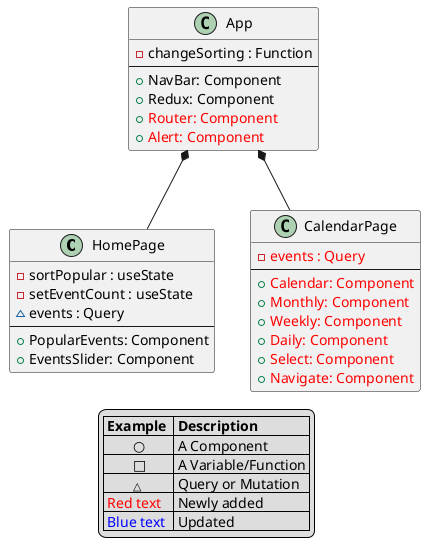 @startuml FrontEndClassDiagram
class HomePage {
    - sortPopular : useState
    - setEventCount : useState
    ~ events : Query 
    --
    + PopularEvents: Component
    + EventsSlider: Component
}



class App {
    - changeSorting : Function
    --
    + NavBar: Component
    + Redux: Component
    + <color:red>Router: Component
    + <color:red>Alert: Component
    }

class CalendarPage {
    - <color:red>events : Query
    --
    + <color:red>Calendar: Component
    + <color:red>Monthly: Component
    + <color:red>Weekly: Component
    + <color:red>Daily: Component
    + <color:red>Select: Component
    + <color:red>Navigate: Component
}

App*-- HomePage    
App*-- CalendarPage   



legend
    |= Example  |= Description |
    |        ○ | A Component |
    |        □ | A Variable/Function |
    |        <size:11>△ | Query or Mutation |
    |<color:red> Red text | Newly added|
    |<color:blue> Blue text | Updated |
endlegend
@enduml
class EventPage {
}
class AddEventPage {
}
class VerifyPage {
}
class AccountPage {
}
class LoginPage {
    }